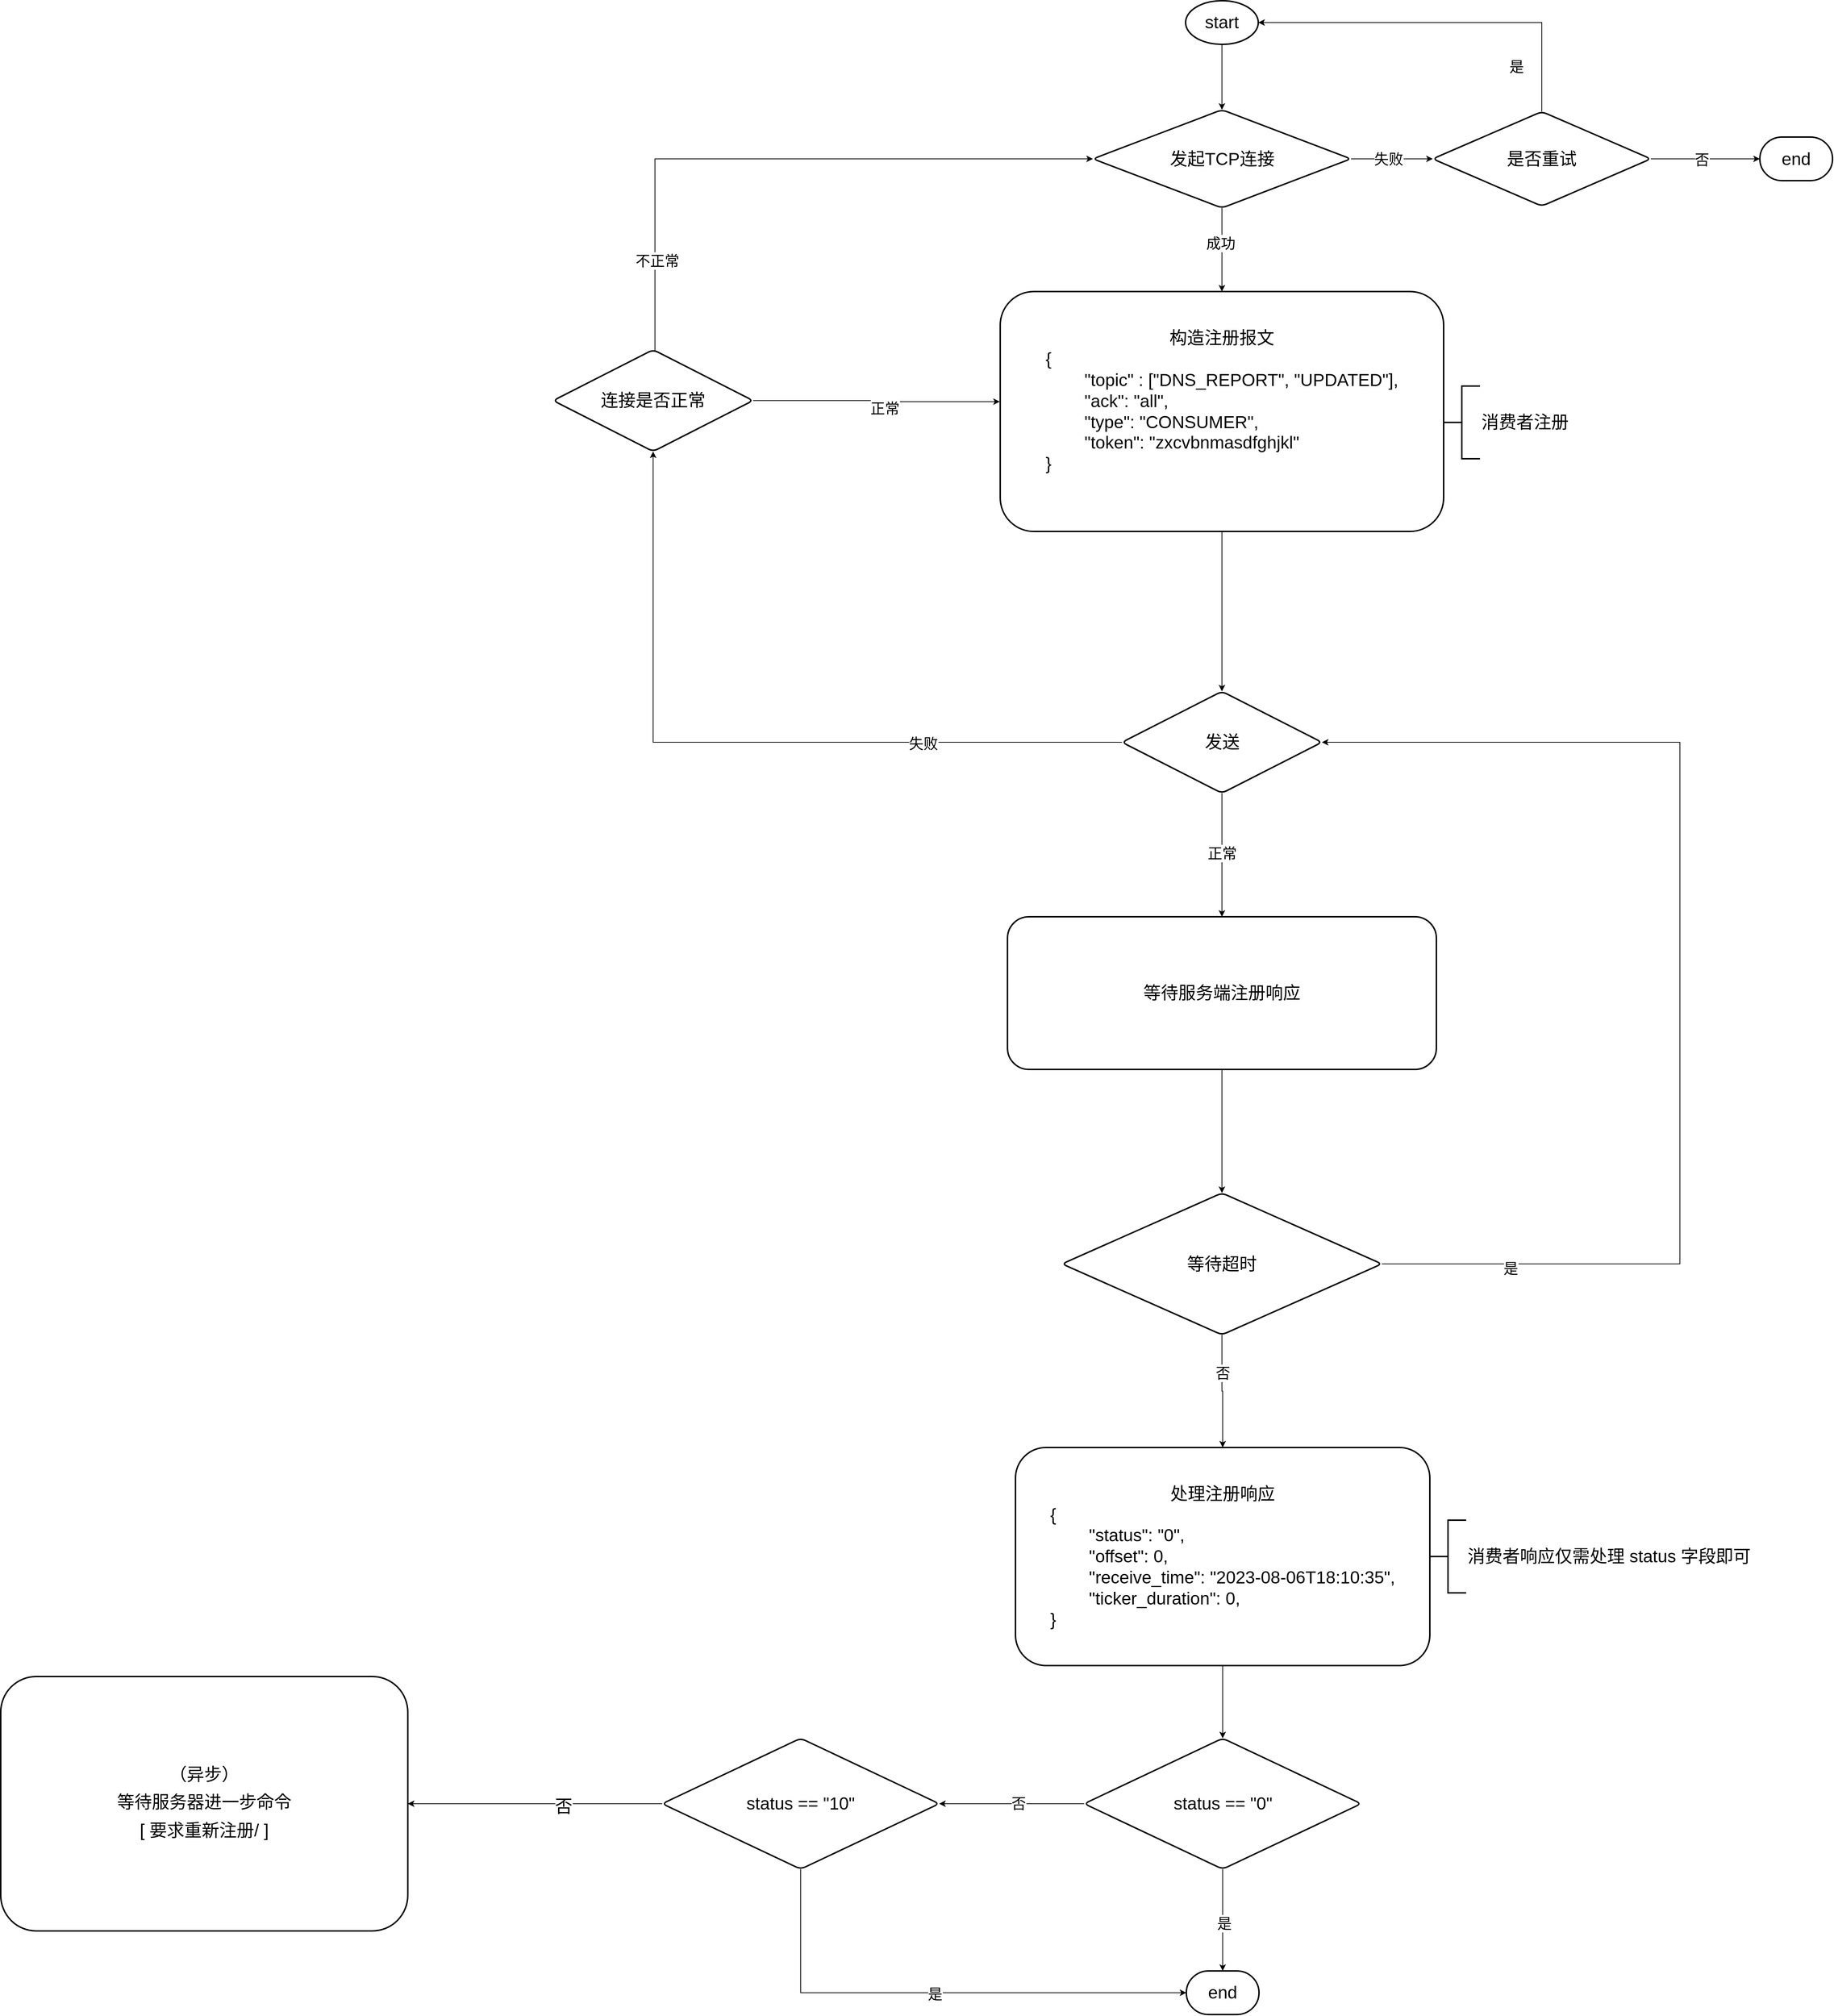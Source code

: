 <mxfile version="20.5.3" type="embed" pages="4"><diagram id="dsc48xldkjAQaWcjTZuZ" name="连接注册"><mxGraphModel dx="2516" dy="769" grid="1" gridSize="10" guides="1" tooltips="1" connect="1" arrows="1" fold="1" page="1" pageScale="1" pageWidth="827" pageHeight="1169" math="0" shadow="0"><root><mxCell id="0"/><mxCell id="1" parent="0"/><mxCell id="WuUUsTGlFhz0yOcB5VOo-2" value="&lt;font style=&quot;font-size: 24px;&quot;&gt;start&lt;/font&gt;" style="strokeWidth=2;html=1;shape=mxgraph.flowchart.start_1;whiteSpace=wrap;" parent="1" vertex="1"><mxGeometry x="330" y="60" width="100" height="60" as="geometry"/></mxCell><mxCell id="WuUUsTGlFhz0yOcB5VOo-4" value="&lt;font style=&quot;font-size: 24px;&quot;&gt;end&lt;/font&gt;" style="strokeWidth=2;html=1;shape=mxgraph.flowchart.terminator;whiteSpace=wrap;" parent="1" vertex="1"><mxGeometry x="331" y="2770" width="100" height="60" as="geometry"/></mxCell><mxCell id="p4mF64QxMuUCEa_f1IQb-2" value="" style="endArrow=classic;html=1;rounded=0;exitX=0.5;exitY=1;exitDx=0;exitDy=0;exitPerimeter=0;entryX=0.5;entryY=0;entryDx=0;entryDy=0;" parent="1" source="WuUUsTGlFhz0yOcB5VOo-2" target="p4mF64QxMuUCEa_f1IQb-5" edge="1"><mxGeometry width="50" height="50" relative="1" as="geometry"><mxPoint x="440" y="200" as="sourcePoint"/><mxPoint x="380" y="190" as="targetPoint"/></mxGeometry></mxCell><mxCell id="p4mF64QxMuUCEa_f1IQb-8" value="" style="edgeStyle=orthogonalEdgeStyle;rounded=0;orthogonalLoop=1;jettySize=auto;html=1;" parent="1" source="p4mF64QxMuUCEa_f1IQb-5" target="p4mF64QxMuUCEa_f1IQb-7" edge="1"><mxGeometry relative="1" as="geometry"/></mxCell><mxCell id="p4mF64QxMuUCEa_f1IQb-9" value="&lt;font style=&quot;font-size: 20px;&quot;&gt;成功&lt;/font&gt;" style="edgeLabel;html=1;align=center;verticalAlign=middle;resizable=0;points=[];" parent="p4mF64QxMuUCEa_f1IQb-8" vertex="1" connectable="0"><mxGeometry x="-0.19" y="-2" relative="1" as="geometry"><mxPoint y="1" as="offset"/></mxGeometry></mxCell><mxCell id="p4mF64QxMuUCEa_f1IQb-15" value="" style="edgeStyle=orthogonalEdgeStyle;rounded=0;orthogonalLoop=1;jettySize=auto;html=1;" parent="1" source="p4mF64QxMuUCEa_f1IQb-5" target="p4mF64QxMuUCEa_f1IQb-14" edge="1"><mxGeometry relative="1" as="geometry"/></mxCell><mxCell id="p4mF64QxMuUCEa_f1IQb-16" value="&lt;font style=&quot;font-size: 20px;&quot;&gt;失败&lt;/font&gt;" style="edgeLabel;html=1;align=center;verticalAlign=middle;resizable=0;points=[];" parent="p4mF64QxMuUCEa_f1IQb-15" vertex="1" connectable="0"><mxGeometry x="-0.09" y="1" relative="1" as="geometry"><mxPoint as="offset"/></mxGeometry></mxCell><mxCell id="p4mF64QxMuUCEa_f1IQb-5" value="&lt;font style=&quot;font-size: 24px;&quot;&gt;发起TCP连接&lt;/font&gt;" style="rhombus;whiteSpace=wrap;html=1;rounded=1;arcSize=14;strokeWidth=2;" parent="1" vertex="1"><mxGeometry x="202.5" y="210" width="355" height="135" as="geometry"/></mxCell><mxCell id="g4Wcov2lOADOk6rJduZX-2" value="" style="edgeStyle=orthogonalEdgeStyle;rounded=0;orthogonalLoop=1;jettySize=auto;html=1;" parent="1" source="p4mF64QxMuUCEa_f1IQb-7" target="g4Wcov2lOADOk6rJduZX-1" edge="1"><mxGeometry relative="1" as="geometry"/></mxCell><mxCell id="p4mF64QxMuUCEa_f1IQb-7" value="&lt;font style=&quot;font-size: 24px;&quot;&gt;构造注册报文&lt;br&gt;&lt;div style=&quot;text-align: left;&quot;&gt;&lt;span style=&quot;background-color: initial;&quot;&gt;{&lt;/span&gt;&lt;/div&gt;&lt;span style=&quot;white-space: pre;&quot;&gt;&lt;div style=&quot;text-align: left;&quot;&gt;&lt;span style=&quot;background-color: initial;&quot;&gt;&#9;&lt;/span&gt;&lt;span style=&quot;background-color: initial; white-space: normal;&quot;&gt;&quot;topic&quot; : [&quot;DNS_REPORT&quot;, &quot;UPDATED&quot;],&lt;/span&gt;&lt;/div&gt;&lt;div style=&quot;text-align: left;&quot;&gt;&lt;span style=&quot;background-color: initial; white-space: normal;&quot;&gt;&lt;span style=&quot;white-space: pre;&quot;&gt;&#9;&lt;/span&gt;&quot;ack&quot;: &quot;all&quot;,&lt;br&gt;&lt;/span&gt;&lt;/div&gt;&lt;div style=&quot;text-align: left;&quot;&gt;&lt;span style=&quot;background-color: initial; white-space: normal;&quot;&gt;&lt;span style=&quot;white-space: pre;&quot;&gt;&#9;&lt;/span&gt;&quot;type&quot;: &quot;CONSUMER&quot;,&lt;br&gt;&lt;/span&gt;&lt;/div&gt;&lt;div style=&quot;text-align: left;&quot;&gt;&lt;span style=&quot;background-color: initial; white-space: normal;&quot;&gt;&lt;span style=&quot;white-space: pre;&quot;&gt;&#9;&lt;/span&gt;&quot;token&quot;: &quot;zxcvbnmasdfghjkl&quot;&lt;br&gt;&lt;/span&gt;&lt;/div&gt;&lt;/span&gt;&lt;div style=&quot;text-align: left;&quot;&gt;&lt;span style=&quot;background-color: initial;&quot;&gt;}&lt;/span&gt;&lt;/div&gt;&lt;div style=&quot;text-align: left;&quot;&gt;&lt;span style=&quot;background-color: initial;&quot;&gt;&lt;br&gt;&lt;/span&gt;&lt;/div&gt;&lt;/font&gt;" style="whiteSpace=wrap;html=1;rounded=1;arcSize=14;strokeWidth=2;" parent="1" vertex="1"><mxGeometry x="75" y="460" width="610" height="330" as="geometry"/></mxCell><mxCell id="p4mF64QxMuUCEa_f1IQb-13" value="&lt;font style=&quot;font-size: 24px;&quot;&gt;end&lt;/font&gt;" style="strokeWidth=2;html=1;shape=mxgraph.flowchart.terminator;whiteSpace=wrap;" parent="1" vertex="1"><mxGeometry x="1120" y="247.5" width="100" height="60" as="geometry"/></mxCell><mxCell id="p4mF64QxMuUCEa_f1IQb-18" value="" style="edgeStyle=orthogonalEdgeStyle;rounded=0;orthogonalLoop=1;jettySize=auto;html=1;entryX=1;entryY=0.5;entryDx=0;entryDy=0;entryPerimeter=0;exitX=0.5;exitY=0;exitDx=0;exitDy=0;" parent="1" source="p4mF64QxMuUCEa_f1IQb-14" target="WuUUsTGlFhz0yOcB5VOo-2" edge="1"><mxGeometry relative="1" as="geometry"><mxPoint x="745" y="80.005" as="targetPoint"/><Array as="points"><mxPoint x="820" y="90"/></Array></mxGeometry></mxCell><mxCell id="p4mF64QxMuUCEa_f1IQb-19" value="&lt;font style=&quot;font-size: 20px;&quot;&gt;是&lt;/font&gt;" style="edgeLabel;html=1;align=center;verticalAlign=middle;resizable=0;points=[];" parent="p4mF64QxMuUCEa_f1IQb-18" vertex="1" connectable="0"><mxGeometry x="-0.112" y="1" relative="1" as="geometry"><mxPoint x="70" y="59" as="offset"/></mxGeometry></mxCell><mxCell id="p4mF64QxMuUCEa_f1IQb-21" value="" style="edgeStyle=orthogonalEdgeStyle;rounded=0;orthogonalLoop=1;jettySize=auto;html=1;entryX=0;entryY=0.5;entryDx=0;entryDy=0;entryPerimeter=0;" parent="1" source="p4mF64QxMuUCEa_f1IQb-14" target="p4mF64QxMuUCEa_f1IQb-13" edge="1"><mxGeometry relative="1" as="geometry"><mxPoint x="995" y="273.1" as="targetPoint"/></mxGeometry></mxCell><mxCell id="p4mF64QxMuUCEa_f1IQb-22" value="&lt;font style=&quot;font-size: 20px;&quot;&gt;否&lt;/font&gt;" style="edgeLabel;html=1;align=center;verticalAlign=middle;resizable=0;points=[];" parent="p4mF64QxMuUCEa_f1IQb-21" vertex="1" connectable="0"><mxGeometry x="-0.064" y="-1" relative="1" as="geometry"><mxPoint y="-1" as="offset"/></mxGeometry></mxCell><mxCell id="p4mF64QxMuUCEa_f1IQb-14" value="&lt;font style=&quot;font-size: 24px;&quot;&gt;是否重试&lt;/font&gt;" style="rhombus;whiteSpace=wrap;html=1;rounded=1;arcSize=14;strokeWidth=2;" parent="1" vertex="1"><mxGeometry x="670" y="212.5" width="300" height="130" as="geometry"/></mxCell><mxCell id="g4Wcov2lOADOk6rJduZX-8" value="" style="edgeStyle=orthogonalEdgeStyle;rounded=0;orthogonalLoop=1;jettySize=auto;html=1;" parent="1" source="g4Wcov2lOADOk6rJduZX-1" target="g4Wcov2lOADOk6rJduZX-7" edge="1"><mxGeometry relative="1" as="geometry"/></mxCell><mxCell id="g4Wcov2lOADOk6rJduZX-9" value="&lt;font style=&quot;font-size: 20px;&quot;&gt;失败&lt;/font&gt;" style="edgeLabel;html=1;align=center;verticalAlign=middle;resizable=0;points=[];" parent="g4Wcov2lOADOk6rJduZX-8" vertex="1" connectable="0"><mxGeometry x="-0.475" y="1" relative="1" as="geometry"><mxPoint x="1" as="offset"/></mxGeometry></mxCell><mxCell id="g4Wcov2lOADOk6rJduZX-18" value="" style="edgeStyle=orthogonalEdgeStyle;rounded=0;orthogonalLoop=1;jettySize=auto;html=1;" parent="1" source="g4Wcov2lOADOk6rJduZX-1" target="g4Wcov2lOADOk6rJduZX-17" edge="1"><mxGeometry relative="1" as="geometry"/></mxCell><mxCell id="g4Wcov2lOADOk6rJduZX-19" value="&lt;font style=&quot;&quot;&gt;&lt;font style=&quot;font-size: 20px;&quot;&gt;正常&lt;/font&gt;&lt;br&gt;&lt;/font&gt;" style="edgeLabel;html=1;align=center;verticalAlign=middle;resizable=0;points=[];" parent="g4Wcov2lOADOk6rJduZX-18" vertex="1" connectable="0"><mxGeometry x="-0.043" relative="1" as="geometry"><mxPoint as="offset"/></mxGeometry></mxCell><mxCell id="g4Wcov2lOADOk6rJduZX-1" value="&lt;font style=&quot;font-size: 24px;&quot;&gt;发送&lt;/font&gt;" style="rhombus;whiteSpace=wrap;html=1;rounded=1;arcSize=14;strokeWidth=2;" parent="1" vertex="1"><mxGeometry x="242.5" y="1010" width="275" height="140" as="geometry"/></mxCell><mxCell id="g4Wcov2lOADOk6rJduZX-11" value="" style="edgeStyle=orthogonalEdgeStyle;rounded=0;orthogonalLoop=1;jettySize=auto;html=1;entryX=-0.001;entryY=0.459;entryDx=0;entryDy=0;entryPerimeter=0;" parent="1" source="g4Wcov2lOADOk6rJduZX-7" target="p4mF64QxMuUCEa_f1IQb-7" edge="1"><mxGeometry relative="1" as="geometry"><mxPoint x="-87.5" y="610.0" as="targetPoint"/></mxGeometry></mxCell><mxCell id="g4Wcov2lOADOk6rJduZX-12" value="&lt;font style=&quot;font-size: 20px;&quot;&gt;正常&lt;/font&gt;" style="edgeLabel;html=1;align=center;verticalAlign=middle;resizable=0;points=[];" parent="g4Wcov2lOADOk6rJduZX-11" vertex="1" connectable="0"><mxGeometry x="0.07" y="-8" relative="1" as="geometry"><mxPoint as="offset"/></mxGeometry></mxCell><mxCell id="g4Wcov2lOADOk6rJduZX-14" value="" style="edgeStyle=orthogonalEdgeStyle;rounded=0;orthogonalLoop=1;jettySize=auto;html=1;entryX=0;entryY=0.5;entryDx=0;entryDy=0;" parent="1" source="g4Wcov2lOADOk6rJduZX-7" target="p4mF64QxMuUCEa_f1IQb-5" edge="1"><mxGeometry relative="1" as="geometry"><mxPoint x="-402.5" y="460.0" as="targetPoint"/><Array as="points"><mxPoint x="-400" y="278"/></Array></mxGeometry></mxCell><mxCell id="g4Wcov2lOADOk6rJduZX-16" value="&lt;font style=&quot;font-size: 20px;&quot;&gt;不正常&lt;/font&gt;" style="edgeLabel;html=1;align=center;verticalAlign=middle;resizable=0;points=[];" parent="g4Wcov2lOADOk6rJduZX-14" vertex="1" connectable="0"><mxGeometry x="-0.713" y="-3" relative="1" as="geometry"><mxPoint as="offset"/></mxGeometry></mxCell><mxCell id="g4Wcov2lOADOk6rJduZX-7" value="&lt;font style=&quot;font-size: 24px;&quot;&gt;连接是否正常&lt;/font&gt;" style="rhombus;whiteSpace=wrap;html=1;rounded=1;arcSize=14;strokeWidth=2;" parent="1" vertex="1"><mxGeometry x="-540" y="540" width="275" height="140" as="geometry"/></mxCell><mxCell id="g4Wcov2lOADOk6rJduZX-21" value="" style="edgeStyle=orthogonalEdgeStyle;rounded=0;orthogonalLoop=1;jettySize=auto;html=1;" parent="1" source="g4Wcov2lOADOk6rJduZX-17" target="g4Wcov2lOADOk6rJduZX-20" edge="1"><mxGeometry relative="1" as="geometry"/></mxCell><mxCell id="g4Wcov2lOADOk6rJduZX-17" value="&lt;font style=&quot;font-size: 24px;&quot;&gt;等待服务端注册响应&lt;/font&gt;" style="whiteSpace=wrap;html=1;rounded=1;arcSize=14;strokeWidth=2;" parent="1" vertex="1"><mxGeometry x="85" y="1320" width="590" height="210" as="geometry"/></mxCell><mxCell id="g4Wcov2lOADOk6rJduZX-23" value="" style="edgeStyle=orthogonalEdgeStyle;rounded=0;orthogonalLoop=1;jettySize=auto;html=1;entryX=1;entryY=0.5;entryDx=0;entryDy=0;" parent="1" source="g4Wcov2lOADOk6rJduZX-20" target="g4Wcov2lOADOk6rJduZX-1" edge="1"><mxGeometry relative="1" as="geometry"><mxPoint x="860" y="1797.5" as="targetPoint"/><Array as="points"><mxPoint x="1010" y="1798"/><mxPoint x="1010" y="1080"/></Array></mxGeometry></mxCell><mxCell id="g4Wcov2lOADOk6rJduZX-24" value="&lt;font style=&quot;font-size: 20px;&quot;&gt;是&lt;/font&gt;" style="edgeLabel;html=1;align=center;verticalAlign=middle;resizable=0;points=[];" parent="g4Wcov2lOADOk6rJduZX-23" vertex="1" connectable="0"><mxGeometry x="-0.783" y="-5" relative="1" as="geometry"><mxPoint x="1" as="offset"/></mxGeometry></mxCell><mxCell id="g4Wcov2lOADOk6rJduZX-26" value="" style="edgeStyle=orthogonalEdgeStyle;rounded=0;orthogonalLoop=1;jettySize=auto;html=1;" parent="1" source="g4Wcov2lOADOk6rJduZX-20" target="g4Wcov2lOADOk6rJduZX-25" edge="1"><mxGeometry relative="1" as="geometry"/></mxCell><mxCell id="g4Wcov2lOADOk6rJduZX-27" value="&lt;font style=&quot;font-size: 20px;&quot;&gt;否&lt;/font&gt;" style="edgeLabel;html=1;align=center;verticalAlign=middle;resizable=0;points=[];" parent="g4Wcov2lOADOk6rJduZX-26" vertex="1" connectable="0"><mxGeometry x="0.339" y="-1" relative="1" as="geometry"><mxPoint x="1" y="-52" as="offset"/></mxGeometry></mxCell><mxCell id="g4Wcov2lOADOk6rJduZX-20" value="&lt;font style=&quot;font-size: 24px;&quot;&gt;等待超时&lt;/font&gt;" style="rhombus;whiteSpace=wrap;html=1;rounded=1;arcSize=14;strokeWidth=2;" parent="1" vertex="1"><mxGeometry x="160" y="1700" width="440" height="195" as="geometry"/></mxCell><mxCell id="g4Wcov2lOADOk6rJduZX-29" value="" style="edgeStyle=orthogonalEdgeStyle;rounded=0;orthogonalLoop=1;jettySize=auto;html=1;" parent="1" source="g4Wcov2lOADOk6rJduZX-25" target="g4Wcov2lOADOk6rJduZX-28" edge="1"><mxGeometry relative="1" as="geometry"/></mxCell><mxCell id="g4Wcov2lOADOk6rJduZX-25" value="&lt;div style=&quot;&quot;&gt;&lt;span style=&quot;font-size: 24px; background-color: initial;&quot;&gt;处理注册响应&lt;/span&gt;&lt;/div&gt;&lt;font style=&quot;&quot;&gt;&lt;div style=&quot;font-size: 24px; text-align: left;&quot;&gt;&lt;span style=&quot;background-color: initial;&quot;&gt;{&lt;/span&gt;&lt;/div&gt;&lt;div style=&quot;font-size: 24px; text-align: left;&quot;&gt;&lt;span style=&quot;background-color: initial;&quot;&gt;&lt;span style=&quot;&quot;&gt;&lt;span style=&quot;white-space: pre;&quot;&gt;&amp;nbsp;&amp;nbsp;&amp;nbsp;&amp;nbsp;&lt;span style=&quot;white-space: pre;&quot;&gt;&#9;&lt;/span&gt;&lt;/span&gt;&lt;/span&gt;&quot;status&quot;: &quot;0&quot;,&lt;br&gt;&lt;/span&gt;&lt;/div&gt;&lt;div style=&quot;font-size: 24px; text-align: left;&quot;&gt;&lt;span style=&quot;background-color: initial;&quot;&gt;&lt;span style=&quot;&quot;&gt;&lt;span style=&quot;white-space: pre;&quot;&gt;&amp;nbsp;&amp;nbsp;&amp;nbsp;&amp;nbsp;&lt;span style=&quot;white-space: pre;&quot;&gt;&#9;&lt;/span&gt;&lt;/span&gt;&lt;/span&gt;&quot;offset&quot;: 0,&lt;br&gt;&lt;/span&gt;&lt;/div&gt;&lt;div style=&quot;font-size: 24px; text-align: left;&quot;&gt;&lt;span style=&quot;white-space: pre;&quot;&gt;&#9;&lt;/span&gt;&quot;receive_time&quot;:&amp;nbsp;&lt;span style=&quot;background-color: initial;&quot;&gt;&quot;2023-08-06T18:10:35&quot;,&lt;/span&gt;&lt;/div&gt;&lt;div style=&quot;font-size: 24px; text-align: left;&quot;&gt;&lt;span style=&quot;background-color: initial;&quot;&gt;&lt;span style=&quot;white-space: pre;&quot;&gt;&#9;&lt;/span&gt;&quot;ticker_duration&quot;: 0,&lt;br&gt;&lt;/span&gt;&lt;/div&gt;&lt;div style=&quot;text-align: left; font-size: 24px;&quot;&gt;&lt;span style=&quot;background-color: initial;&quot;&gt;}&lt;/span&gt;&lt;/div&gt;&lt;/font&gt;" style="whiteSpace=wrap;html=1;rounded=1;arcSize=14;strokeWidth=2;align=center;" parent="1" vertex="1"><mxGeometry x="96" y="2050" width="570" height="300" as="geometry"/></mxCell><mxCell id="g4Wcov2lOADOk6rJduZX-33" value="" style="edgeStyle=orthogonalEdgeStyle;rounded=0;orthogonalLoop=1;jettySize=auto;html=1;fontFamily=Helvetica;fontSize=12;fontColor=default;" parent="1" source="g4Wcov2lOADOk6rJduZX-28" target="WuUUsTGlFhz0yOcB5VOo-4" edge="1"><mxGeometry relative="1" as="geometry"/></mxCell><mxCell id="g4Wcov2lOADOk6rJduZX-34" value="&lt;font style=&quot;font-size: 20px;&quot;&gt;是&lt;/font&gt;" style="edgeLabel;html=1;align=center;verticalAlign=middle;resizable=0;points=[];fontSize=12;fontFamily=Helvetica;fontColor=default;" parent="g4Wcov2lOADOk6rJduZX-33" vertex="1" connectable="0"><mxGeometry x="0.048" y="2" relative="1" as="geometry"><mxPoint as="offset"/></mxGeometry></mxCell><mxCell id="g4Wcov2lOADOk6rJduZX-38" value="" style="edgeStyle=orthogonalEdgeStyle;rounded=0;orthogonalLoop=1;jettySize=auto;html=1;fontFamily=Helvetica;fontSize=12;fontColor=default;" parent="1" source="g4Wcov2lOADOk6rJduZX-28" target="g4Wcov2lOADOk6rJduZX-37" edge="1"><mxGeometry relative="1" as="geometry"/></mxCell><mxCell id="g4Wcov2lOADOk6rJduZX-39" value="&lt;font style=&quot;font-size: 20px;&quot;&gt;否&lt;/font&gt;" style="edgeLabel;html=1;align=center;verticalAlign=middle;resizable=0;points=[];fontSize=12;fontFamily=Helvetica;fontColor=default;" parent="g4Wcov2lOADOk6rJduZX-38" vertex="1" connectable="0"><mxGeometry x="-0.086" y="-1" relative="1" as="geometry"><mxPoint as="offset"/></mxGeometry></mxCell><mxCell id="g4Wcov2lOADOk6rJduZX-28" value="&lt;font style=&quot;font-size: 24px;&quot;&gt;status == &quot;0&quot;&lt;/font&gt;" style="rhombus;whiteSpace=wrap;html=1;rounded=1;arcSize=14;strokeWidth=2;" parent="1" vertex="1"><mxGeometry x="190.5" y="2450" width="381" height="180" as="geometry"/></mxCell><mxCell id="g4Wcov2lOADOk6rJduZX-30" value="&lt;font style=&quot;font-size: 24px;&quot;&gt;消费者注册&lt;/font&gt;" style="strokeWidth=2;html=1;shape=mxgraph.flowchart.annotation_2;align=left;labelPosition=right;pointerEvents=1;" parent="1" vertex="1"><mxGeometry x="685" y="590" width="50" height="100" as="geometry"/></mxCell><mxCell id="g4Wcov2lOADOk6rJduZX-31" value="&lt;font style=&quot;font-size: 24px;&quot;&gt;消费者响应仅需处理 status 字段即可&lt;/font&gt;" style="strokeWidth=2;html=1;shape=mxgraph.flowchart.annotation_2;align=left;labelPosition=right;pointerEvents=1;" parent="1" vertex="1"><mxGeometry x="666" y="2150" width="50" height="100" as="geometry"/></mxCell><mxCell id="g4Wcov2lOADOk6rJduZX-41" value="" style="edgeStyle=orthogonalEdgeStyle;rounded=0;orthogonalLoop=1;jettySize=auto;html=1;fontFamily=Helvetica;fontSize=12;fontColor=default;entryX=0;entryY=0.5;entryDx=0;entryDy=0;entryPerimeter=0;" parent="1" source="g4Wcov2lOADOk6rJduZX-37" target="WuUUsTGlFhz0yOcB5VOo-4" edge="1"><mxGeometry relative="1" as="geometry"><mxPoint x="-199.5" y="2710" as="targetPoint"/><Array as="points"><mxPoint x="-200" y="2800"/></Array></mxGeometry></mxCell><mxCell id="g4Wcov2lOADOk6rJduZX-42" value="&lt;font style=&quot;font-size: 20px;&quot;&gt;是&lt;/font&gt;" style="edgeLabel;html=1;align=center;verticalAlign=middle;resizable=0;points=[];fontSize=12;fontFamily=Helvetica;fontColor=default;" parent="g4Wcov2lOADOk6rJduZX-41" vertex="1" connectable="0"><mxGeometry x="0.01" y="-1" relative="1" as="geometry"><mxPoint as="offset"/></mxGeometry></mxCell><mxCell id="g4Wcov2lOADOk6rJduZX-44" value="" style="edgeStyle=orthogonalEdgeStyle;rounded=0;orthogonalLoop=1;jettySize=auto;html=1;fontFamily=Helvetica;fontSize=12;fontColor=default;" parent="1" source="g4Wcov2lOADOk6rJduZX-37" target="g4Wcov2lOADOk6rJduZX-43" edge="1"><mxGeometry relative="1" as="geometry"/></mxCell><mxCell id="g4Wcov2lOADOk6rJduZX-45" value="&lt;font style=&quot;font-size: 24px;&quot;&gt;否&lt;/font&gt;" style="edgeLabel;html=1;align=center;verticalAlign=middle;resizable=0;points=[];fontSize=12;fontFamily=Helvetica;fontColor=default;" parent="g4Wcov2lOADOk6rJduZX-44" vertex="1" connectable="0"><mxGeometry x="-0.22" y="4" relative="1" as="geometry"><mxPoint as="offset"/></mxGeometry></mxCell><mxCell id="g4Wcov2lOADOk6rJduZX-37" value="&lt;font style=&quot;font-size: 24px;&quot;&gt;status == &quot;10&quot;&lt;/font&gt;" style="rhombus;whiteSpace=wrap;html=1;rounded=1;arcSize=14;strokeWidth=2;" parent="1" vertex="1"><mxGeometry x="-390" y="2450" width="381" height="180" as="geometry"/></mxCell><mxCell id="g4Wcov2lOADOk6rJduZX-43" value="&lt;p style=&quot;line-height: 280%;&quot;&gt;&lt;font style=&quot;font-size: 24px;&quot;&gt;（异步）&lt;br&gt;等待服务器进一步命令&lt;br&gt;[ 要求重新注册/ ]&lt;br&gt;&lt;/font&gt;&lt;/p&gt;" style="whiteSpace=wrap;html=1;rounded=1;arcSize=14;strokeWidth=2;" parent="1" vertex="1"><mxGeometry x="-1300" y="2365" width="560" height="350" as="geometry"/></mxCell></root></mxGraphModel></diagram><diagram id="A_iXqG0Hpvlu0hcf8FSz" name="生产者"><mxGraphModel dx="1716" dy="2707" grid="1" gridSize="10" guides="1" tooltips="1" connect="1" arrows="1" fold="1" page="1" pageScale="1" pageWidth="827" pageHeight="1169" math="0" shadow="0"><root><mxCell id="0"/><mxCell id="1" parent="0"/><mxCell id="jEgTqVKUGzqyQiMNCO3P-7" value="" style="edgeStyle=orthogonalEdgeStyle;rounded=0;orthogonalLoop=1;jettySize=auto;html=1;fontFamily=Helvetica;fontSize=12;fontColor=default;" parent="1" source="sJ5maRuWEX489fQD6JMl-1" target="jEgTqVKUGzqyQiMNCO3P-6" edge="1"><mxGeometry relative="1" as="geometry"/></mxCell><mxCell id="sJ5maRuWEX489fQD6JMl-1" value="&lt;font style=&quot;font-size: 24px;&quot;&gt;注册成功&lt;/font&gt;" style="strokeWidth=2;html=1;shape=mxgraph.flowchart.start_1;whiteSpace=wrap;rounded=1;strokeColor=default;fontFamily=Helvetica;fontSize=12;fontColor=default;fillColor=default;" parent="1" vertex="1"><mxGeometry x="310" y="50" width="240" height="80" as="geometry"/></mxCell><mxCell id="jEgTqVKUGzqyQiMNCO3P-5" value="" style="edgeStyle=orthogonalEdgeStyle;rounded=0;orthogonalLoop=1;jettySize=auto;html=1;fontFamily=Helvetica;fontSize=12;fontColor=default;" parent="1" source="jEgTqVKUGzqyQiMNCO3P-2" target="sJ5maRuWEX489fQD6JMl-1" edge="1"><mxGeometry relative="1" as="geometry"/></mxCell><mxCell id="jEgTqVKUGzqyQiMNCO3P-2" value="&lt;div style=&quot;&quot;&gt;&lt;span style=&quot;font-size: 24px; background-color: initial;&quot;&gt;处理注册响应&lt;/span&gt;&lt;/div&gt;&lt;font style=&quot;&quot;&gt;&lt;div style=&quot;font-size: 24px; text-align: left;&quot;&gt;&lt;span style=&quot;background-color: initial;&quot;&gt;{&lt;/span&gt;&lt;/div&gt;&lt;div style=&quot;font-size: 24px; text-align: left;&quot;&gt;&lt;span style=&quot;background-color: initial;&quot;&gt;&lt;span style=&quot;&quot;&gt;&lt;span style=&quot;white-space: pre;&quot;&gt;&amp;nbsp;&amp;nbsp;&amp;nbsp;&amp;nbsp;&lt;span style=&quot;white-space: pre;&quot;&gt;&#9;&lt;/span&gt;&lt;/span&gt;&lt;/span&gt;&quot;status&quot;: &quot;0&quot;,&lt;br&gt;&lt;/span&gt;&lt;/div&gt;&lt;div style=&quot;font-size: 24px; text-align: left;&quot;&gt;&lt;span style=&quot;background-color: initial;&quot;&gt;&lt;span style=&quot;&quot;&gt;&lt;span style=&quot;white-space: pre;&quot;&gt;&amp;nbsp;&amp;nbsp;&amp;nbsp;&amp;nbsp;&lt;span style=&quot;white-space: pre;&quot;&gt;&#9;&lt;/span&gt;&lt;/span&gt;&lt;/span&gt;&quot;offset&quot;: 0,&lt;br&gt;&lt;/span&gt;&lt;/div&gt;&lt;div style=&quot;font-size: 24px; text-align: left;&quot;&gt;&lt;span style=&quot;white-space: pre;&quot;&gt;&#9;&lt;/span&gt;&quot;receive_time&quot;:&amp;nbsp;&lt;span style=&quot;background-color: initial;&quot;&gt;&quot;2023-08-06T18:10:35&quot;,&lt;/span&gt;&lt;/div&gt;&lt;div style=&quot;font-size: 24px; text-align: left;&quot;&gt;&lt;span style=&quot;background-color: initial;&quot;&gt;&lt;span style=&quot;white-space: pre;&quot;&gt;&#9;&lt;/span&gt;&quot;ticker_duration&quot;: 200,&lt;br&gt;&lt;/span&gt;&lt;/div&gt;&lt;div style=&quot;text-align: left; font-size: 24px;&quot;&gt;&lt;span style=&quot;background-color: initial;&quot;&gt;}&lt;/span&gt;&lt;/div&gt;&lt;/font&gt;" style="whiteSpace=wrap;html=1;rounded=1;arcSize=14;strokeWidth=2;align=center;" parent="1" vertex="1"><mxGeometry x="145" y="-340" width="570" height="300" as="geometry"/></mxCell><mxCell id="hxisfU9j-tTTfckc3Lx8-2" value="" style="edgeStyle=orthogonalEdgeStyle;rounded=0;orthogonalLoop=1;jettySize=auto;html=1;fontFamily=Helvetica;fontSize=12;fontColor=default;" parent="1" source="jEgTqVKUGzqyQiMNCO3P-6" target="hxisfU9j-tTTfckc3Lx8-1" edge="1"><mxGeometry relative="1" as="geometry"/></mxCell><mxCell id="jEgTqVKUGzqyQiMNCO3P-6" value="&lt;font style=&quot;font-size: 24px;&quot;&gt;创建定时器&lt;br&gt;以200ms的间隔向服务器发送PMessage消息&lt;br&gt;&lt;br&gt;并异步处理来自服务器的MessageResponse&lt;br&gt;&lt;/font&gt;" style="rounded=1;whiteSpace=wrap;html=1;strokeWidth=2;" parent="1" vertex="1"><mxGeometry x="270" y="220" width="320" height="190" as="geometry"/></mxCell><mxCell id="hxisfU9j-tTTfckc3Lx8-4" value="" style="edgeStyle=orthogonalEdgeStyle;rounded=0;orthogonalLoop=1;jettySize=auto;html=1;fontFamily=Helvetica;fontSize=12;fontColor=default;" parent="1" source="hxisfU9j-tTTfckc3Lx8-1" target="hxisfU9j-tTTfckc3Lx8-3" edge="1"><mxGeometry relative="1" as="geometry"/></mxCell><mxCell id="hxisfU9j-tTTfckc3Lx8-5" value="&lt;font style=&quot;font-size: 20px;&quot;&gt;重连并重新注册&lt;/font&gt;" style="edgeLabel;html=1;align=center;verticalAlign=middle;resizable=0;points=[];fontSize=12;fontFamily=Helvetica;fontColor=default;" parent="hxisfU9j-tTTfckc3Lx8-4" vertex="1" connectable="0"><mxGeometry x="0.013" y="-2" relative="1" as="geometry"><mxPoint as="offset"/></mxGeometry></mxCell><mxCell id="hxisfU9j-tTTfckc3Lx8-1" value="&lt;font style=&quot;font-size: 24px;&quot;&gt;连接断开&lt;/font&gt;" style="rhombus;whiteSpace=wrap;html=1;rounded=1;strokeWidth=2;" parent="1" vertex="1"><mxGeometry x="715" y="252.5" width="310" height="125" as="geometry"/></mxCell><mxCell id="hxisfU9j-tTTfckc3Lx8-3" value="" style="shape=waypoint;sketch=0;size=6;pointerEvents=1;points=[];fillColor=default;resizable=0;rotatable=0;perimeter=centerPerimeter;snapToPoint=1;rounded=1;strokeWidth=2;" parent="1" vertex="1"><mxGeometry x="1250" y="305" width="20" height="20" as="geometry"/></mxCell></root></mxGraphModel></diagram><diagram id="DXFwqOYWfCs1Br8PVMt3" name="消费者"><mxGraphModel dx="858" dy="1938" grid="1" gridSize="10" guides="1" tooltips="1" connect="1" arrows="1" fold="1" page="1" pageScale="1" pageWidth="827" pageHeight="1169" math="0" shadow="0"><root><mxCell id="0"/><mxCell id="1" parent="0"/><mxCell id="SCN-cLzCl_Im2Pr3yD9G-1" value="" style="edgeStyle=orthogonalEdgeStyle;rounded=0;orthogonalLoop=1;jettySize=auto;html=1;fontFamily=Helvetica;fontSize=12;fontColor=default;" parent="1" source="SCN-cLzCl_Im2Pr3yD9G-2" target="SCN-cLzCl_Im2Pr3yD9G-6" edge="1"><mxGeometry relative="1" as="geometry"/></mxCell><mxCell id="SCN-cLzCl_Im2Pr3yD9G-2" value="&lt;font style=&quot;font-size: 24px;&quot;&gt;注册成功&lt;/font&gt;" style="strokeWidth=2;html=1;shape=mxgraph.flowchart.start_1;whiteSpace=wrap;rounded=1;strokeColor=default;fontFamily=Helvetica;fontSize=12;fontColor=default;fillColor=default;" parent="1" vertex="1"><mxGeometry x="295" y="-600" width="240" height="80" as="geometry"/></mxCell><mxCell id="SCN-cLzCl_Im2Pr3yD9G-3" value="&lt;div style=&quot;&quot;&gt;&lt;span style=&quot;font-size: 24px; background-color: initial;&quot;&gt;处理注册响应&lt;/span&gt;&lt;/div&gt;&lt;font style=&quot;&quot;&gt;&lt;div style=&quot;font-size: 24px; text-align: left;&quot;&gt;&lt;span style=&quot;background-color: initial;&quot;&gt;{&lt;/span&gt;&lt;/div&gt;&lt;div style=&quot;font-size: 24px; text-align: left;&quot;&gt;&lt;span style=&quot;background-color: initial;&quot;&gt;&lt;span style=&quot;&quot;&gt;&lt;span style=&quot;white-space: pre;&quot;&gt;&amp;nbsp;&amp;nbsp;&amp;nbsp;&amp;nbsp;&lt;span style=&quot;white-space: pre;&quot;&gt;&#9;&lt;/span&gt;&lt;/span&gt;&lt;/span&gt;&quot;status&quot;: &quot;0&quot;,&lt;br&gt;&lt;/span&gt;&lt;/div&gt;&lt;div style=&quot;font-size: 24px; text-align: left;&quot;&gt;&lt;span style=&quot;background-color: initial;&quot;&gt;&lt;span style=&quot;&quot;&gt;&lt;span style=&quot;white-space: pre;&quot;&gt;&amp;nbsp;&amp;nbsp;&amp;nbsp;&amp;nbsp;&lt;span style=&quot;white-space: pre;&quot;&gt;&#9;&lt;/span&gt;&lt;/span&gt;&lt;/span&gt;&quot;offset&quot;: 0,&lt;br&gt;&lt;/span&gt;&lt;/div&gt;&lt;div style=&quot;font-size: 24px; text-align: left;&quot;&gt;&lt;span style=&quot;white-space: pre;&quot;&gt;&#9;&lt;/span&gt;&quot;receive_time&quot;:&amp;nbsp;&lt;span style=&quot;background-color: initial;&quot;&gt;&quot;2023-08-06T18:10:35&quot;,&lt;/span&gt;&lt;/div&gt;&lt;div style=&quot;font-size: 24px; text-align: left;&quot;&gt;&lt;span style=&quot;background-color: initial;&quot;&gt;&lt;span style=&quot;white-space: pre;&quot;&gt;&#9;&lt;/span&gt;&quot;ticker_duration&quot;: 0,&lt;br&gt;&lt;/span&gt;&lt;/div&gt;&lt;div style=&quot;text-align: left; font-size: 24px;&quot;&gt;&lt;span style=&quot;background-color: initial;&quot;&gt;}&lt;/span&gt;&lt;/div&gt;&lt;/font&gt;" style="whiteSpace=wrap;html=1;rounded=1;arcSize=14;strokeWidth=2;align=center;" parent="1" vertex="1"><mxGeometry x="110" y="1610" width="570" height="300" as="geometry"/></mxCell><mxCell id="SCN-cLzCl_Im2Pr3yD9G-4" value="" style="edgeStyle=orthogonalEdgeStyle;rounded=0;orthogonalLoop=1;jettySize=auto;html=1;fontFamily=Helvetica;fontSize=12;fontColor=default;" parent="1" source="SCN-cLzCl_Im2Pr3yD9G-5" target="SCN-cLzCl_Im2Pr3yD9G-2" edge="1"><mxGeometry relative="1" as="geometry"/></mxCell><mxCell id="SCN-cLzCl_Im2Pr3yD9G-5" value="&lt;div style=&quot;&quot;&gt;&lt;span style=&quot;font-size: 24px; background-color: initial;&quot;&gt;处理注册响应&lt;/span&gt;&lt;/div&gt;&lt;font style=&quot;&quot;&gt;&lt;div style=&quot;font-size: 24px; text-align: left;&quot;&gt;&lt;span style=&quot;background-color: initial;&quot;&gt;{&lt;/span&gt;&lt;/div&gt;&lt;div style=&quot;font-size: 24px; text-align: left;&quot;&gt;&lt;span style=&quot;background-color: initial;&quot;&gt;&lt;span style=&quot;&quot;&gt;&lt;span style=&quot;white-space: pre;&quot;&gt;&amp;nbsp;&amp;nbsp;&amp;nbsp;&amp;nbsp;&lt;span style=&quot;white-space: pre;&quot;&gt;&#9;&lt;/span&gt;&lt;/span&gt;&lt;/span&gt;&quot;status&quot;: &quot;0&quot;,&lt;br&gt;&lt;/span&gt;&lt;/div&gt;&lt;div style=&quot;font-size: 24px; text-align: left;&quot;&gt;&lt;span style=&quot;background-color: initial;&quot;&gt;&lt;span style=&quot;&quot;&gt;&lt;span style=&quot;white-space: pre;&quot;&gt;&amp;nbsp;&amp;nbsp;&amp;nbsp;&amp;nbsp;&lt;span style=&quot;white-space: pre;&quot;&gt;&#9;&lt;/span&gt;&lt;/span&gt;&lt;/span&gt;&quot;offset&quot;: 0,&lt;br&gt;&lt;/span&gt;&lt;/div&gt;&lt;div style=&quot;font-size: 24px; text-align: left;&quot;&gt;&lt;span style=&quot;white-space: pre;&quot;&gt;&#9;&lt;/span&gt;&quot;receive_time&quot;:&amp;nbsp;&lt;span style=&quot;background-color: initial;&quot;&gt;&quot;2023-08-06T18:10:35&quot;,&lt;/span&gt;&lt;/div&gt;&lt;div style=&quot;font-size: 24px; text-align: left;&quot;&gt;&lt;span style=&quot;background-color: initial;&quot;&gt;&lt;span style=&quot;white-space: pre;&quot;&gt;&#9;&lt;/span&gt;&quot;ticker_duration&quot;: 0,&lt;br&gt;&lt;/span&gt;&lt;/div&gt;&lt;div style=&quot;text-align: left; font-size: 24px;&quot;&gt;&lt;span style=&quot;background-color: initial;&quot;&gt;}&lt;/span&gt;&lt;/div&gt;&lt;/font&gt;" style="whiteSpace=wrap;html=1;rounded=1;arcSize=14;strokeWidth=2;align=center;" parent="1" vertex="1"><mxGeometry x="130" y="-990" width="570" height="300" as="geometry"/></mxCell><mxCell id="Z0OjpiHxo7PmqM8XsX5b-2" value="" style="edgeStyle=orthogonalEdgeStyle;rounded=0;orthogonalLoop=1;jettySize=auto;html=1;fontFamily=Helvetica;fontSize=12;fontColor=default;" parent="1" source="SCN-cLzCl_Im2Pr3yD9G-6" target="Z0OjpiHxo7PmqM8XsX5b-1" edge="1"><mxGeometry relative="1" as="geometry"/></mxCell><mxCell id="SCN-cLzCl_Im2Pr3yD9G-6" value="&lt;font style=&quot;font-size: 24px;&quot;&gt;异步处理来自服务器的CMessage&lt;br&gt;以及其他MessageResponse&lt;br&gt;&lt;/font&gt;" style="rounded=1;whiteSpace=wrap;html=1;strokeWidth=2;" parent="1" vertex="1"><mxGeometry x="160" y="-420" width="510" height="220" as="geometry"/></mxCell><mxCell id="Z0OjpiHxo7PmqM8XsX5b-1" value="&lt;font style=&quot;font-size: 24px;&quot;&gt;异步处理心跳并上报 FIN&lt;/font&gt;" style="whiteSpace=wrap;html=1;rounded=1;strokeWidth=2;" parent="1" vertex="1"><mxGeometry x="860" y="-375" width="350" height="130" as="geometry"/></mxCell></root></mxGraphModel></diagram><diagram id="f11bbsyEAO1JXthi4yvl" name="注册加密"><mxGraphModel dx="862" dy="769" grid="1" gridSize="10" guides="1" tooltips="1" connect="1" arrows="1" fold="1" page="1" pageScale="1" pageWidth="827" pageHeight="1169" math="0" shadow="0"><root><mxCell id="0"/><mxCell id="1" parent="0"/><mxCell id="mECeYVA9vfqyu-FHwCY8-3" value="" style="edgeStyle=orthogonalEdgeStyle;rounded=0;orthogonalLoop=1;jettySize=auto;html=1;" parent="1" source="mECeYVA9vfqyu-FHwCY8-1" target="mECeYVA9vfqyu-FHwCY8-2" edge="1"><mxGeometry relative="1" as="geometry"/></mxCell><mxCell id="mECeYVA9vfqyu-FHwCY8-1" value="设置原始密码password（不为空）" style="rounded=1;whiteSpace=wrap;html=1;" parent="1" vertex="1"><mxGeometry x="234" y="40" width="360" height="60" as="geometry"/></mxCell><mxCell id="mECeYVA9vfqyu-FHwCY8-5" value="" style="edgeStyle=orthogonalEdgeStyle;rounded=0;orthogonalLoop=1;jettySize=auto;html=1;" parent="1" source="mECeYVA9vfqyu-FHwCY8-2" target="mECeYVA9vfqyu-FHwCY8-4" edge="1"><mxGeometry relative="1" as="geometry"/></mxCell><mxCell id="mECeYVA9vfqyu-FHwCY8-2" value="对password计算sha-256 得Token（忽略password）" style="whiteSpace=wrap;html=1;rounded=1;" parent="1" vertex="1"><mxGeometry x="205" y="170" width="418" height="60" as="geometry"/></mxCell><mxCell id="mECeYVA9vfqyu-FHwCY8-7" value="" style="edgeStyle=orthogonalEdgeStyle;rounded=0;orthogonalLoop=1;jettySize=auto;html=1;" parent="1" source="mECeYVA9vfqyu-FHwCY8-4" target="mECeYVA9vfqyu-FHwCY8-6" edge="1"><mxGeometry relative="1" as="geometry"/></mxCell><mxCell id="mECeYVA9vfqyu-FHwCY8-4" value="将Token添加到注册消息中" style="whiteSpace=wrap;html=1;rounded=1;" parent="1" vertex="1"><mxGeometry x="237" y="310" width="354" height="60" as="geometry"/></mxCell><mxCell id="mECeYVA9vfqyu-FHwCY8-9" value="" style="edgeStyle=orthogonalEdgeStyle;rounded=0;orthogonalLoop=1;jettySize=auto;html=1;" parent="1" source="mECeYVA9vfqyu-FHwCY8-6" target="mECeYVA9vfqyu-FHwCY8-8" edge="1"><mxGeometry relative="1" as="geometry"/></mxCell><mxCell id="mECeYVA9vfqyu-FHwCY8-6" value="序列化注册消息的 stream" style="whiteSpace=wrap;html=1;rounded=1;" parent="1" vertex="1"><mxGeometry x="281" y="440" width="266" height="60" as="geometry"/></mxCell><mxCell id="mECeYVA9vfqyu-FHwCY8-11" value="" style="edgeStyle=orthogonalEdgeStyle;rounded=0;orthogonalLoop=1;jettySize=auto;html=1;" parent="1" source="mECeYVA9vfqyu-FHwCY8-8" target="mECeYVA9vfqyu-FHwCY8-10" edge="1"><mxGeometry relative="1" as="geometry"/></mxCell><mxCell id="mECeYVA9vfqyu-FHwCY8-8" value="生成Token的SHA-256，并作为AES-256算法的加密块" style="whiteSpace=wrap;html=1;rounded=1;" parent="1" vertex="1"><mxGeometry x="237" y="570" width="354" height="60" as="geometry"/></mxCell><mxCell id="mECeYVA9vfqyu-FHwCY8-13" value="" style="edgeStyle=orthogonalEdgeStyle;rounded=0;orthogonalLoop=1;jettySize=auto;html=1;" parent="1" source="mECeYVA9vfqyu-FHwCY8-10" target="mECeYVA9vfqyu-FHwCY8-12" edge="1"><mxGeometry relative="1" as="geometry"/></mxCell><mxCell id="mECeYVA9vfqyu-FHwCY8-10" value="&lt;div style=&quot;text-align: start;&quot;&gt;&lt;span style=&quot;background-color: initial;&quot;&gt;生成随机的Nonce，使用AES-GCM加密stream&lt;/span&gt;&lt;/div&gt;" style="whiteSpace=wrap;html=1;rounded=1;" parent="1" vertex="1"><mxGeometry x="238" y="700" width="352" height="60" as="geometry"/></mxCell><mxCell id="mECeYVA9vfqyu-FHwCY8-12" value="将加密后的stream填充到frame中" style="whiteSpace=wrap;html=1;rounded=1;" parent="1" vertex="1"><mxGeometry x="277" y="830" width="274" height="60" as="geometry"/></mxCell></root></mxGraphModel></diagram></mxfile>